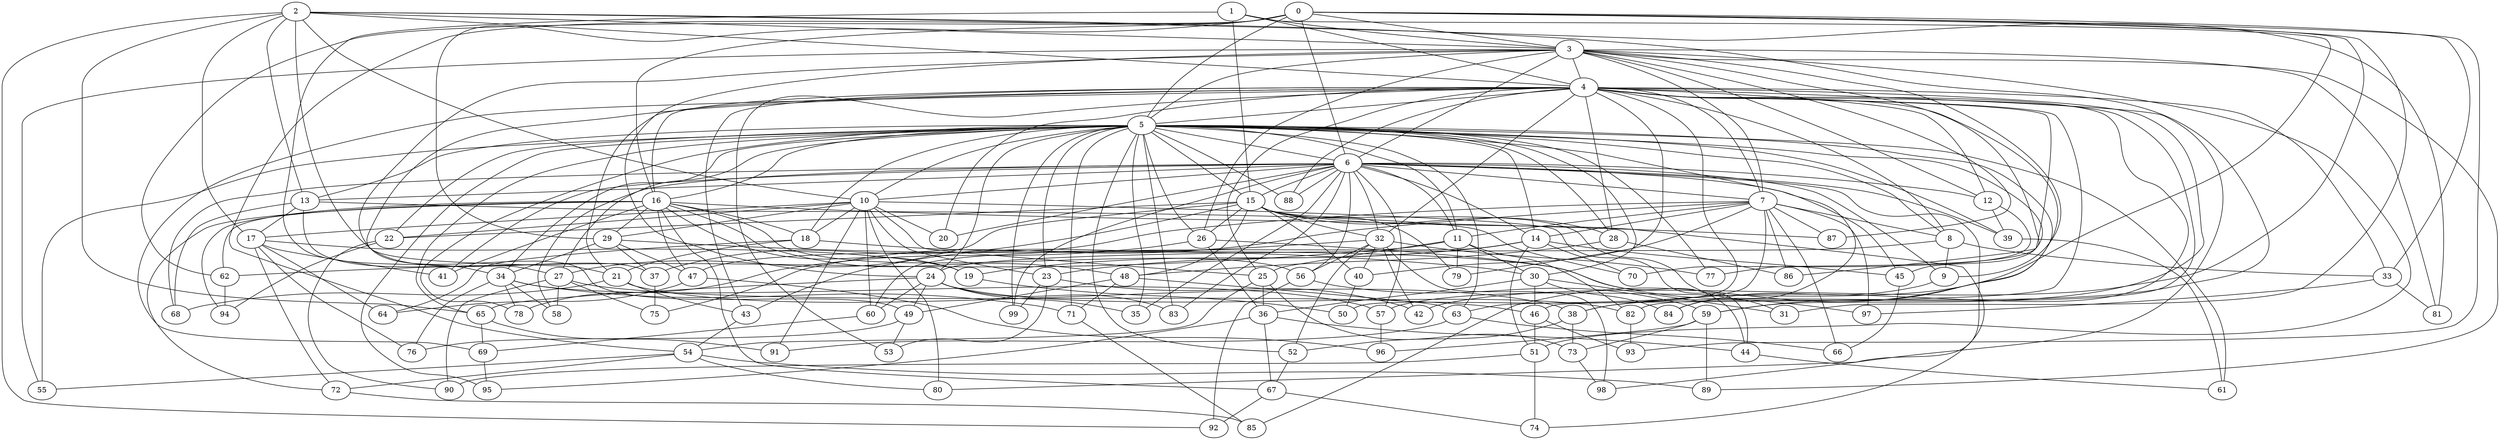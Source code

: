 strict graph "barabasi_albert_graph(100,3)" {
0;
1;
2;
3;
4;
5;
6;
7;
8;
9;
10;
11;
12;
13;
14;
15;
16;
17;
18;
19;
20;
21;
22;
23;
24;
25;
26;
27;
28;
29;
30;
31;
32;
33;
34;
35;
36;
37;
38;
39;
40;
41;
42;
43;
44;
45;
46;
47;
48;
49;
50;
51;
52;
53;
54;
55;
56;
57;
58;
59;
60;
61;
62;
63;
64;
65;
66;
67;
68;
69;
70;
71;
72;
73;
74;
75;
76;
77;
78;
79;
80;
81;
82;
83;
84;
85;
86;
87;
88;
89;
90;
91;
92;
93;
94;
95;
96;
97;
98;
99;
0 -- 33  [is_available=True, prob="0.362616941237"];
0 -- 3  [is_available=True, prob="0.370695870255"];
0 -- 5  [is_available=True, prob="0.478786917249"];
0 -- 6  [is_available=True, prob="0.279988913158"];
0 -- 42  [is_available=True, prob="0.409529859706"];
0 -- 93  [is_available=True, prob="0.712901433259"];
0 -- 16  [is_available=True, prob="0.596188643071"];
0 -- 54  [is_available=True, prob="0.0520429955926"];
0 -- 29  [is_available=True, prob="0.997763967329"];
0 -- 62  [is_available=True, prob="0.841527426236"];
0 -- 31  [is_available=True, prob="0.36828801656"];
1 -- 57  [is_available=True, prob="1.0"];
1 -- 34  [is_available=True, prob="1.0"];
1 -- 3  [is_available=True, prob="0.269409133781"];
1 -- 4  [is_available=True, prob="0.306813416847"];
1 -- 15  [is_available=True, prob="0.406194007099"];
2 -- 65  [is_available=True, prob="0.742306071398"];
2 -- 3  [is_available=True, prob="1.0"];
2 -- 4  [is_available=True, prob="0.981498952792"];
2 -- 37  [is_available=True, prob="0.222715060282"];
2 -- 38  [is_available=True, prob="0.632056736091"];
2 -- 81  [is_available=True, prob="1.0"];
2 -- 10  [is_available=True, prob="0.305149807087"];
2 -- 13  [is_available=True, prob="0.247494713658"];
2 -- 17  [is_available=True, prob="0.882394419654"];
2 -- 92  [is_available=True, prob="0.21029839143"];
3 -- 4  [is_available=True, prob="0.544656573336"];
3 -- 5  [is_available=True, prob="0.549739317448"];
3 -- 6  [is_available=True, prob="0.63479779777"];
3 -- 7  [is_available=True, prob="1.0"];
3 -- 9  [is_available=True, prob="0.427987112539"];
3 -- 87  [is_available=True, prob="0.614071158292"];
3 -- 12  [is_available=True, prob="0.633438035741"];
3 -- 77  [is_available=True, prob="1.0"];
3 -- 81  [is_available=True, prob="1.0"];
3 -- 51  [is_available=True, prob="0.139638443111"];
3 -- 21  [is_available=True, prob="0.494903014229"];
3 -- 55  [is_available=True, prob="0.0370431847202"];
3 -- 24  [is_available=True, prob="0.236825496191"];
3 -- 89  [is_available=True, prob="0.587381385043"];
3 -- 26  [is_available=True, prob="1.0"];
4 -- 5  [is_available=True, prob="0.212759892721"];
4 -- 7  [is_available=True, prob="0.928376245122"];
4 -- 8  [is_available=True, prob="1.0"];
4 -- 12  [is_available=True, prob="0.0485581190035"];
4 -- 16  [is_available=True, prob="0.293736116485"];
4 -- 20  [is_available=True, prob="1.0"];
4 -- 21  [is_available=True, prob="0.428779902245"];
4 -- 25  [is_available=True, prob="0.704809258099"];
4 -- 28  [is_available=True, prob="0.505793799121"];
4 -- 32  [is_available=True, prob="0.452109529275"];
4 -- 33  [is_available=True, prob="0.0571636583875"];
4 -- 38  [is_available=True, prob="0.281970588149"];
4 -- 43  [is_available=True, prob="1.0"];
4 -- 46  [is_available=True, prob="0.537902274644"];
4 -- 49  [is_available=True, prob="1.0"];
4 -- 50  [is_available=True, prob="0.288505295729"];
4 -- 53  [is_available=True, prob="1.0"];
4 -- 59  [is_available=True, prob="0.222776011069"];
4 -- 69  [is_available=True, prob="1.0"];
4 -- 79  [is_available=True, prob="1.0"];
4 -- 80  [is_available=True, prob="1.0"];
4 -- 82  [is_available=True, prob="0.0612001365021"];
4 -- 85  [is_available=True, prob="0.776943667146"];
4 -- 86  [is_available=True, prob="1.0"];
4 -- 88  [is_available=True, prob="0.528046935253"];
5 -- 6  [is_available=True, prob="0.979045970573"];
5 -- 8  [is_available=True, prob="0.546572078326"];
5 -- 10  [is_available=True, prob="1.0"];
5 -- 11  [is_available=True, prob="0.776046098326"];
5 -- 13  [is_available=True, prob="0.306220688177"];
5 -- 14  [is_available=True, prob="0.341533772571"];
5 -- 15  [is_available=True, prob="0.65085782778"];
5 -- 16  [is_available=True, prob="0.452345685162"];
5 -- 18  [is_available=True, prob="1.0"];
5 -- 22  [is_available=True, prob="0.717886035844"];
5 -- 23  [is_available=True, prob="0.956793903042"];
5 -- 24  [is_available=True, prob="1.0"];
5 -- 26  [is_available=True, prob="0.964196038596"];
5 -- 27  [is_available=True, prob="1.0"];
5 -- 28  [is_available=True, prob="0.464457128833"];
5 -- 30  [is_available=True, prob="1.0"];
5 -- 34  [is_available=True, prob="0.383244155551"];
5 -- 35  [is_available=True, prob="0.0504315714662"];
5 -- 39  [is_available=True, prob="0.194156481655"];
5 -- 45  [is_available=True, prob="1.0"];
5 -- 52  [is_available=True, prob="1.0"];
5 -- 55  [is_available=True, prob="0.152968093547"];
5 -- 59  [is_available=True, prob="0.101514591284"];
5 -- 61  [is_available=True, prob="1.0"];
5 -- 63  [is_available=True, prob="0.273506055456"];
5 -- 65  [is_available=True, prob="0.748175825642"];
5 -- 71  [is_available=True, prob="0.147375546307"];
5 -- 77  [is_available=True, prob="0.311191491745"];
5 -- 78  [is_available=True, prob="0.592886171906"];
5 -- 83  [is_available=True, prob="0.708751892248"];
5 -- 84  [is_available=True, prob="0.479901470422"];
5 -- 88  [is_available=True, prob="1.0"];
5 -- 95  [is_available=True, prob="0.885776341628"];
5 -- 99  [is_available=True, prob="0.431294620962"];
6 -- 7  [is_available=True, prob="0.187801711969"];
6 -- 9  [is_available=True, prob="0.1881916791"];
6 -- 10  [is_available=True, prob="0.794117381221"];
6 -- 11  [is_available=True, prob="0.80497963171"];
6 -- 12  [is_available=True, prob="1.0"];
6 -- 13  [is_available=True, prob="1.0"];
6 -- 14  [is_available=True, prob="1.0"];
6 -- 15  [is_available=True, prob="0.0367256175287"];
6 -- 20  [is_available=True, prob="0.0428916011883"];
6 -- 32  [is_available=True, prob="0.243038779287"];
6 -- 35  [is_available=True, prob="0.186723909211"];
6 -- 39  [is_available=True, prob="0.325897813063"];
6 -- 41  [is_available=True, prob="0.810372963042"];
6 -- 45  [is_available=True, prob="0.447451843369"];
6 -- 56  [is_available=True, prob="0.401171623221"];
6 -- 57  [is_available=True, prob="0.968199437413"];
6 -- 58  [is_available=True, prob="0.97305653503"];
6 -- 68  [is_available=True, prob="0.797215584614"];
6 -- 83  [is_available=True, prob="0.836717791577"];
6 -- 88  [is_available=True, prob="0.899156522371"];
6 -- 98  [is_available=True, prob="0.331140582236"];
6 -- 99  [is_available=True, prob="1.0"];
7 -- 97  [is_available=True, prob="0.81924261954"];
7 -- 66  [is_available=True, prob="1.0"];
7 -- 8  [is_available=True, prob="0.618365114726"];
7 -- 11  [is_available=True, prob="0.0493320156731"];
7 -- 14  [is_available=True, prob="0.24468358575"];
7 -- 47  [is_available=True, prob="0.0227214404273"];
7 -- 40  [is_available=True, prob="0.972519483237"];
7 -- 75  [is_available=True, prob="0.847292815327"];
7 -- 86  [is_available=True, prob="1.0"];
7 -- 87  [is_available=True, prob="0.979233841258"];
7 -- 63  [is_available=True, prob="0.87961464225"];
8 -- 33  [is_available=True, prob="0.933489747114"];
8 -- 9  [is_available=True, prob="0.572149259342"];
8 -- 24  [is_available=True, prob="0.755759631051"];
9 -- 84  [is_available=True, prob="0.835755826954"];
10 -- 44  [is_available=True, prob="0.821789744446"];
10 -- 80  [is_available=True, prob="0.08921587116"];
10 -- 17  [is_available=True, prob="0.864959555654"];
10 -- 18  [is_available=True, prob="0.996121594242"];
10 -- 20  [is_available=True, prob="1.0"];
10 -- 22  [is_available=True, prob="0.855122982223"];
10 -- 23  [is_available=True, prob="1.0"];
10 -- 25  [is_available=True, prob="0.677708419433"];
10 -- 91  [is_available=True, prob="0.734609484933"];
10 -- 60  [is_available=True, prob="1.0"];
10 -- 29  [is_available=True, prob="0.873180871853"];
11 -- 79  [is_available=True, prob="1.0"];
11 -- 82  [is_available=True, prob="0.231851335768"];
11 -- 62  [is_available=True, prob="0.811229572496"];
11 -- 25  [is_available=True, prob="1.0"];
11 -- 30  [is_available=True, prob="1.0"];
12 -- 70  [is_available=True, prob="0.963779884525"];
12 -- 39  [is_available=True, prob="0.13950064969"];
13 -- 68  [is_available=True, prob="0.397584366167"];
13 -- 17  [is_available=True, prob="0.374136419247"];
13 -- 27  [is_available=True, prob="0.396932969509"];
13 -- 70  [is_available=True, prob="0.684526692219"];
14 -- 51  [is_available=True, prob="1.0"];
14 -- 70  [is_available=True, prob="0.759220439056"];
14 -- 45  [is_available=True, prob="0.115362297476"];
14 -- 19  [is_available=True, prob="1.0"];
14 -- 23  [is_available=True, prob="0.518391922287"];
14 -- 60  [is_available=True, prob="0.310259225262"];
15 -- 32  [is_available=True, prob="1.0"];
15 -- 40  [is_available=True, prob="0.205997899604"];
15 -- 74  [is_available=True, prob="0.827725194608"];
15 -- 79  [is_available=True, prob="0.764340054814"];
15 -- 48  [is_available=True, prob="1.0"];
15 -- 22  [is_available=True, prob="0.433608430327"];
15 -- 26  [is_available=True, prob="0.266969069008"];
15 -- 27  [is_available=True, prob="0.784920974681"];
15 -- 28  [is_available=True, prob="0.426719618291"];
15 -- 37  [is_available=True, prob="0.320793691585"];
15 -- 31  [is_available=True, prob="0.10595677541"];
16 -- 67  [is_available=True, prob="0.567892503508"];
16 -- 72  [is_available=True, prob="1.0"];
16 -- 41  [is_available=True, prob="0.156263477801"];
16 -- 47  [is_available=True, prob="0.607702206752"];
16 -- 48  [is_available=True, prob="0.31409214978"];
16 -- 18  [is_available=True, prob="0.14761391319"];
16 -- 19  [is_available=True, prob="0.15160945369"];
16 -- 94  [is_available=True, prob="1.0"];
16 -- 87  [is_available=True, prob="0.0307443958154"];
16 -- 56  [is_available=True, prob="0.819865933247"];
16 -- 29  [is_available=True, prob="1.0"];
16 -- 62  [is_available=True, prob="0.420976866265"];
17 -- 64  [is_available=True, prob="0.101232707819"];
17 -- 72  [is_available=True, prob="0.570821001261"];
17 -- 41  [is_available=True, prob="0.795923418628"];
17 -- 76  [is_available=True, prob="0.780008093258"];
17 -- 19  [is_available=True, prob="0.186747862308"];
18 -- 64  [is_available=True, prob="0.778000353237"];
18 -- 97  [is_available=True, prob="0.596294119673"];
18 -- 21  [is_available=True, prob="0.103227529868"];
19 -- 50  [is_available=True, prob="0.0529536189142"];
21 -- 68  [is_available=True, prob="0.335826779687"];
21 -- 38  [is_available=True, prob="0.836852998161"];
21 -- 43  [is_available=True, prob="0.240244238442"];
22 -- 90  [is_available=True, prob="1.0"];
22 -- 94  [is_available=True, prob="0.902319910889"];
23 -- 99  [is_available=True, prob="0.254758627984"];
23 -- 53  [is_available=True, prob="0.868347479137"];
23 -- 42  [is_available=True, prob="0.896449803771"];
24 -- 65  [is_available=True, prob="0.25655142022"];
24 -- 83  [is_available=True, prob="0.0223369881012"];
24 -- 35  [is_available=True, prob="0.681883553438"];
24 -- 49  [is_available=True, prob="0.852527732306"];
24 -- 82  [is_available=True, prob="1.0"];
24 -- 60  [is_available=True, prob="0.474770294867"];
25 -- 36  [is_available=True, prob="0.560767844059"];
25 -- 73  [is_available=True, prob="0.345173218758"];
25 -- 54  [is_available=True, prob="0.63147152516"];
26 -- 36  [is_available=True, prob="0.585066214651"];
26 -- 44  [is_available=True, prob="0.906559727054"];
26 -- 78  [is_available=True, prob="0.202367219265"];
27 -- 75  [is_available=True, prob="0.605941845737"];
27 -- 46  [is_available=True, prob="0.554523991471"];
27 -- 58  [is_available=True, prob="1.0"];
27 -- 90  [is_available=True, prob="0.000598238163342"];
28 -- 48  [is_available=True, prob="0.173360323469"];
28 -- 86  [is_available=True, prob="0.713090572223"];
29 -- 34  [is_available=True, prob="1.0"];
29 -- 37  [is_available=True, prob="1.0"];
29 -- 47  [is_available=True, prob="0.989791985691"];
29 -- 30  [is_available=True, prob="0.559998473163"];
30 -- 36  [is_available=True, prob="0.764664448312"];
30 -- 46  [is_available=True, prob="0.0848928531781"];
30 -- 84  [is_available=True, prob="0.359070928883"];
30 -- 31  [is_available=True, prob="0.446290724859"];
32 -- 98  [is_available=True, prob="0.495370961545"];
32 -- 40  [is_available=True, prob="1.0"];
32 -- 42  [is_available=True, prob="0.259263480247"];
32 -- 43  [is_available=True, prob="0.076737990282"];
32 -- 77  [is_available=True, prob="1.0"];
32 -- 52  [is_available=True, prob="0.681540189064"];
32 -- 56  [is_available=True, prob="1.0"];
33 -- 97  [is_available=True, prob="0.0652558384762"];
33 -- 81  [is_available=True, prob="0.0456176418366"];
34 -- 71  [is_available=True, prob="0.999647834458"];
34 -- 76  [is_available=True, prob="0.985545292361"];
34 -- 78  [is_available=True, prob="0.846515089995"];
34 -- 57  [is_available=True, prob="0.877151699474"];
34 -- 58  [is_available=True, prob="0.928252700445"];
36 -- 67  [is_available=True, prob="0.169964910043"];
36 -- 44  [is_available=True, prob="0.126355437866"];
36 -- 95  [is_available=True, prob="0.796092325278"];
37 -- 75  [is_available=True, prob="0.465654306177"];
38 -- 52  [is_available=True, prob="0.470849879682"];
38 -- 73  [is_available=True, prob="0.999642080044"];
39 -- 61  [is_available=True, prob="0.670122102226"];
40 -- 50  [is_available=True, prob="1.0"];
43 -- 54  [is_available=True, prob="1.0"];
44 -- 61  [is_available=True, prob="0.778453297996"];
45 -- 66  [is_available=True, prob="0.319169933905"];
46 -- 51  [is_available=True, prob="0.277765977435"];
46 -- 93  [is_available=True, prob="0.945475859045"];
47 -- 64  [is_available=True, prob="0.126916418356"];
47 -- 96  [is_available=True, prob="0.254402151661"];
48 -- 71  [is_available=True, prob="0.626959076626"];
48 -- 49  [is_available=True, prob="0.654601952085"];
48 -- 63  [is_available=True, prob="0.848682725038"];
49 -- 53  [is_available=True, prob="0.272847879383"];
49 -- 76  [is_available=True, prob="0.9638479194"];
51 -- 74  [is_available=True, prob="1.0"];
51 -- 90  [is_available=True, prob="1.0"];
52 -- 67  [is_available=True, prob="1.0"];
54 -- 72  [is_available=True, prob="0.508567827546"];
54 -- 80  [is_available=True, prob="0.0657447561942"];
54 -- 89  [is_available=True, prob="0.638770723844"];
54 -- 55  [is_available=True, prob="0.573463250698"];
56 -- 59  [is_available=True, prob="0.137508777781"];
56 -- 92  [is_available=True, prob="0.198527642071"];
57 -- 96  [is_available=True, prob="0.553290668187"];
59 -- 96  [is_available=True, prob="1.0"];
59 -- 73  [is_available=True, prob="0.340334752809"];
59 -- 89  [is_available=True, prob="1.0"];
60 -- 69  [is_available=True, prob="0.70050803793"];
62 -- 94  [is_available=True, prob="0.297276651181"];
63 -- 66  [is_available=True, prob="0.682474112818"];
63 -- 91  [is_available=True, prob="0.0991837586235"];
65 -- 91  [is_available=True, prob="1.0"];
65 -- 69  [is_available=True, prob="0.624393744888"];
67 -- 74  [is_available=True, prob="0.375789884666"];
67 -- 92  [is_available=True, prob="0.615439586691"];
69 -- 95  [is_available=True, prob="0.977021462666"];
71 -- 85  [is_available=True, prob="0.490176015144"];
72 -- 85  [is_available=True, prob="1.0"];
73 -- 98  [is_available=True, prob="1.0"];
82 -- 93  [is_available=True, prob="0.342903037778"];
}
